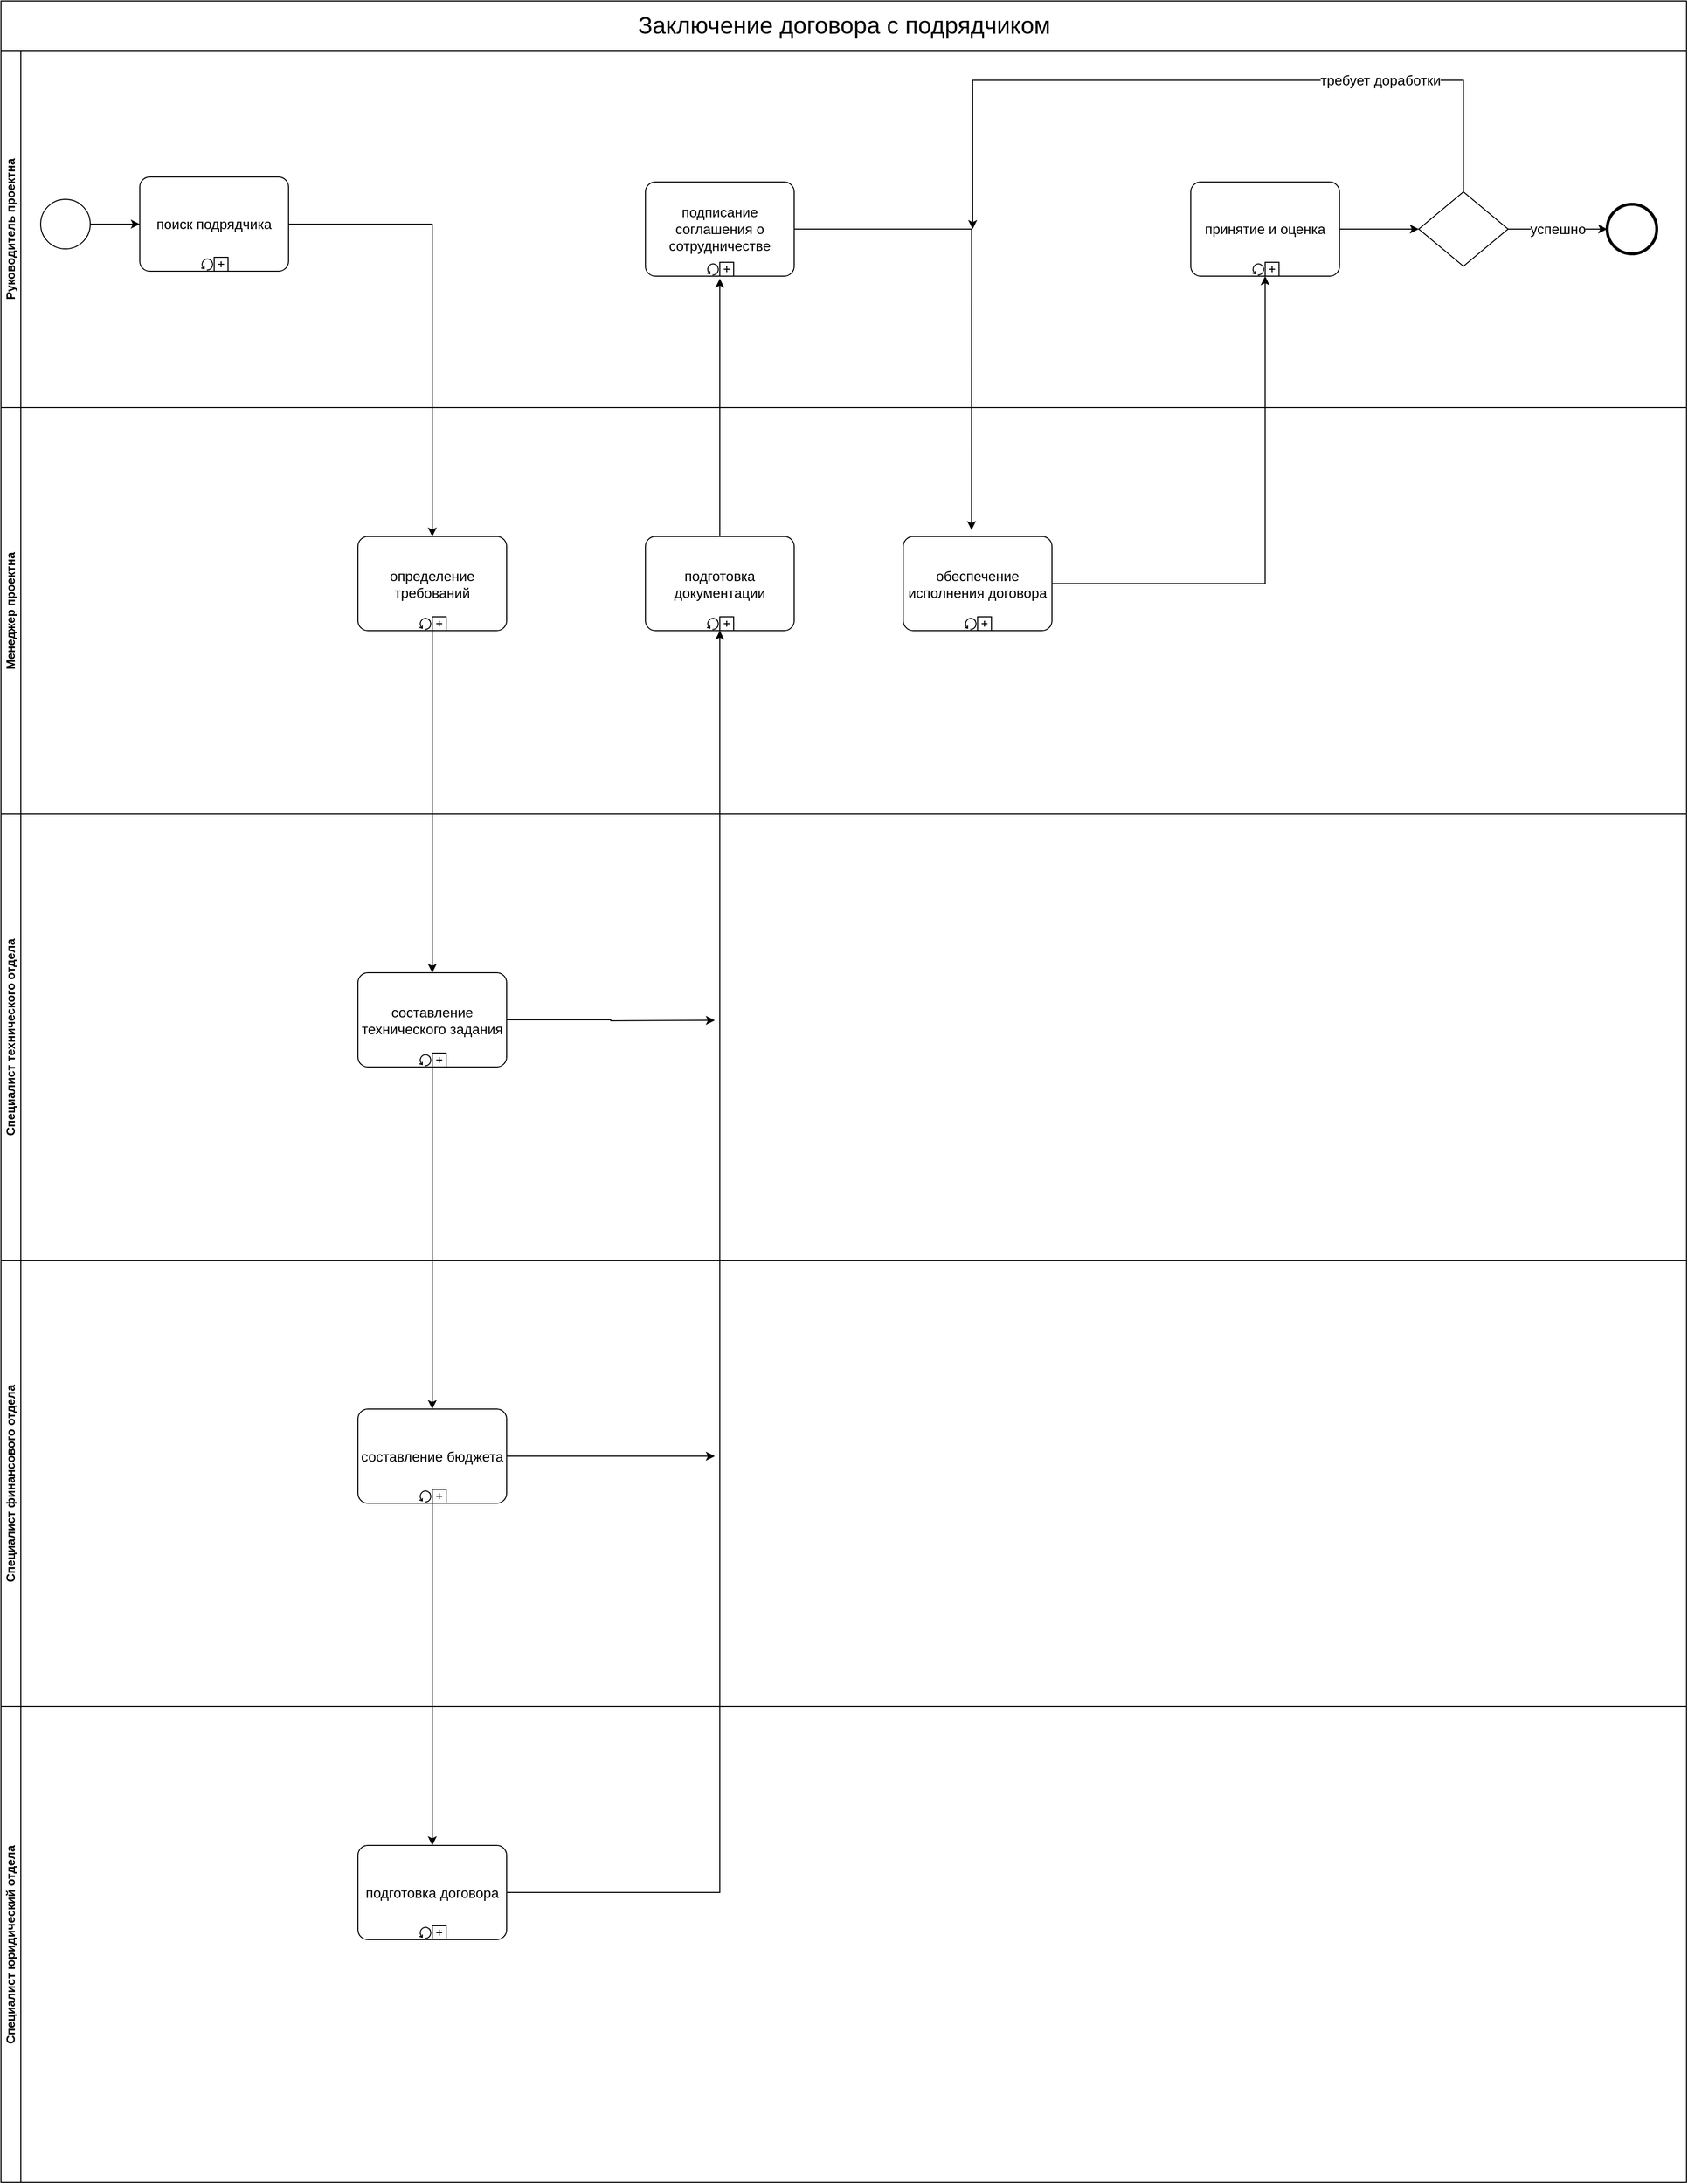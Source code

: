 <mxfile version="21.5.0" type="google">
  <diagram name="Page-1" id="2a216829-ef6e-dabb-86c1-c78162f3ba2b">
    <mxGraphModel grid="1" page="1" gridSize="10" guides="1" tooltips="1" connect="1" arrows="1" fold="1" pageScale="1" pageWidth="850" pageHeight="1100" background="none" math="0" shadow="0">
      <root>
        <mxCell id="0" />
        <mxCell id="1" parent="0" />
        <mxCell id="D5V9Ya8m6qbn9tGRQEsH-2" value="Руководитель проектна" style="swimlane;startSize=20;horizontal=0;html=1;whiteSpace=wrap;" vertex="1" parent="1">
          <mxGeometry y="50" width="1700" height="360" as="geometry" />
        </mxCell>
        <mxCell id="D5V9Ya8m6qbn9tGRQEsH-13" style="edgeStyle=orthogonalEdgeStyle;rounded=0;orthogonalLoop=1;jettySize=auto;html=1;entryX=0;entryY=0.5;entryDx=0;entryDy=0;entryPerimeter=0;" edge="1" parent="D5V9Ya8m6qbn9tGRQEsH-2" source="D5V9Ya8m6qbn9tGRQEsH-8" target="D5V9Ya8m6qbn9tGRQEsH-12">
          <mxGeometry relative="1" as="geometry" />
        </mxCell>
        <mxCell id="D5V9Ya8m6qbn9tGRQEsH-8" value="" style="shape=mxgraph.bpmn.shape;html=1;verticalLabelPosition=bottom;labelBackgroundColor=#ffffff;verticalAlign=top;perimeter=ellipsePerimeter;outline=standard;symbol=general;" vertex="1" parent="D5V9Ya8m6qbn9tGRQEsH-2">
          <mxGeometry x="40" y="150" width="50" height="50" as="geometry" />
        </mxCell>
        <mxCell id="D5V9Ya8m6qbn9tGRQEsH-9" value="" style="shape=mxgraph.bpmn.shape;html=1;verticalLabelPosition=bottom;labelBackgroundColor=#ffffff;verticalAlign=top;perimeter=ellipsePerimeter;outline=end;symbol=general;" vertex="1" parent="D5V9Ya8m6qbn9tGRQEsH-2">
          <mxGeometry x="1620" y="155" width="50" height="50" as="geometry" />
        </mxCell>
        <mxCell id="D5V9Ya8m6qbn9tGRQEsH-12" value="&lt;font style=&quot;font-size: 14px;&quot;&gt;поиск подрядчика&lt;/font&gt;" style="points=[[0.25,0,0],[0.5,0,0],[0.75,0,0],[1,0.25,0],[1,0.5,0],[1,0.75,0],[0.75,1,0],[0.5,1,0],[0.25,1,0],[0,0.75,0],[0,0.5,0],[0,0.25,0]];shape=mxgraph.bpmn.task;whiteSpace=wrap;rectStyle=rounded;size=10;html=1;container=1;expand=0;collapsible=0;taskMarker=abstract;isLoopStandard=1;isLoopSub=1;" vertex="1" parent="D5V9Ya8m6qbn9tGRQEsH-2">
          <mxGeometry x="140" y="127.5" width="150" height="95" as="geometry" />
        </mxCell>
        <mxCell id="D5V9Ya8m6qbn9tGRQEsH-20" value="&lt;span style=&quot;font-size: 14px;&quot;&gt;подписание соглашения о сотрудничестве&lt;/span&gt;" style="points=[[0.25,0,0],[0.5,0,0],[0.75,0,0],[1,0.25,0],[1,0.5,0],[1,0.75,0],[0.75,1,0],[0.5,1,0],[0.25,1,0],[0,0.75,0],[0,0.5,0],[0,0.25,0]];shape=mxgraph.bpmn.task;whiteSpace=wrap;rectStyle=rounded;size=10;html=1;container=1;expand=0;collapsible=0;taskMarker=abstract;isLoopStandard=1;isLoopSub=1;" vertex="1" parent="D5V9Ya8m6qbn9tGRQEsH-2">
          <mxGeometry x="650" y="132.5" width="150" height="95" as="geometry" />
        </mxCell>
        <mxCell id="D5V9Ya8m6qbn9tGRQEsH-37" style="edgeStyle=orthogonalEdgeStyle;rounded=0;orthogonalLoop=1;jettySize=auto;html=1;entryX=0;entryY=0.5;entryDx=0;entryDy=0;entryPerimeter=0;" edge="1" parent="D5V9Ya8m6qbn9tGRQEsH-2" source="D5V9Ya8m6qbn9tGRQEsH-34" target="D5V9Ya8m6qbn9tGRQEsH-36">
          <mxGeometry relative="1" as="geometry">
            <mxPoint x="1420" y="180" as="targetPoint" />
          </mxGeometry>
        </mxCell>
        <mxCell id="D5V9Ya8m6qbn9tGRQEsH-34" value="&lt;font style=&quot;font-size: 14px;&quot;&gt;принятие и оценка&lt;/font&gt;&lt;span id=&quot;docs-internal-guid-2758c0f2-7fff-efd6-7426-acdce293a323&quot;&gt;&lt;/span&gt;" style="points=[[0.25,0,0],[0.5,0,0],[0.75,0,0],[1,0.25,0],[1,0.5,0],[1,0.75,0],[0.75,1,0],[0.5,1,0],[0.25,1,0],[0,0.75,0],[0,0.5,0],[0,0.25,0]];shape=mxgraph.bpmn.task;whiteSpace=wrap;rectStyle=rounded;size=10;html=1;container=1;expand=0;collapsible=0;taskMarker=abstract;isLoopStandard=1;isLoopSub=1;" vertex="1" parent="D5V9Ya8m6qbn9tGRQEsH-2">
          <mxGeometry x="1200" y="132.5" width="150" height="95" as="geometry" />
        </mxCell>
        <mxCell id="D5V9Ya8m6qbn9tGRQEsH-38" value="&lt;font style=&quot;font-size: 14px;&quot;&gt;успешно&lt;/font&gt;" style="edgeStyle=orthogonalEdgeStyle;rounded=0;orthogonalLoop=1;jettySize=auto;html=1;" edge="1" parent="D5V9Ya8m6qbn9tGRQEsH-2" source="D5V9Ya8m6qbn9tGRQEsH-36" target="D5V9Ya8m6qbn9tGRQEsH-9">
          <mxGeometry relative="1" as="geometry" />
        </mxCell>
        <mxCell id="D5V9Ya8m6qbn9tGRQEsH-40" style="edgeStyle=orthogonalEdgeStyle;rounded=0;orthogonalLoop=1;jettySize=auto;html=1;" edge="1" parent="D5V9Ya8m6qbn9tGRQEsH-2" source="D5V9Ya8m6qbn9tGRQEsH-36">
          <mxGeometry relative="1" as="geometry">
            <mxPoint x="980" y="180" as="targetPoint" />
            <Array as="points">
              <mxPoint x="1475" y="30" />
              <mxPoint x="980" y="30" />
            </Array>
          </mxGeometry>
        </mxCell>
        <mxCell id="D5V9Ya8m6qbn9tGRQEsH-41" value="&lt;font style=&quot;font-size: 14px;&quot;&gt;требует доработки&lt;/font&gt;" style="edgeLabel;html=1;align=center;verticalAlign=middle;resizable=0;points=[];" connectable="0" vertex="1" parent="D5V9Ya8m6qbn9tGRQEsH-40">
          <mxGeometry x="-0.48" relative="1" as="geometry">
            <mxPoint as="offset" />
          </mxGeometry>
        </mxCell>
        <mxCell id="D5V9Ya8m6qbn9tGRQEsH-36" value="" style="points=[[0.25,0.25,0],[0.5,0,0],[0.75,0.25,0],[1,0.5,0],[0.75,0.75,0],[0.5,1,0],[0.25,0.75,0],[0,0.5,0]];shape=mxgraph.bpmn.gateway2;html=1;verticalLabelPosition=bottom;labelBackgroundColor=#ffffff;verticalAlign=top;align=center;perimeter=rhombusPerimeter;outlineConnect=0;outline=none;symbol=none;" vertex="1" parent="D5V9Ya8m6qbn9tGRQEsH-2">
          <mxGeometry x="1430" y="142.5" width="90" height="75" as="geometry" />
        </mxCell>
        <mxCell id="D5V9Ya8m6qbn9tGRQEsH-3" value="Менеджер проектна" style="swimlane;startSize=20;horizontal=0;html=1;whiteSpace=wrap;" vertex="1" parent="1">
          <mxGeometry y="410" width="1700" height="410" as="geometry" />
        </mxCell>
        <mxCell id="D5V9Ya8m6qbn9tGRQEsH-14" value="&lt;font style=&quot;font-size: 14px;&quot;&gt;определение требований&lt;/font&gt;" style="points=[[0.25,0,0],[0.5,0,0],[0.75,0,0],[1,0.25,0],[1,0.5,0],[1,0.75,0],[0.75,1,0],[0.5,1,0],[0.25,1,0],[0,0.75,0],[0,0.5,0],[0,0.25,0]];shape=mxgraph.bpmn.task;whiteSpace=wrap;rectStyle=rounded;size=10;html=1;container=1;expand=0;collapsible=0;taskMarker=abstract;isLoopStandard=1;isLoopSub=1;" vertex="1" parent="D5V9Ya8m6qbn9tGRQEsH-3">
          <mxGeometry x="360" y="130" width="150" height="95" as="geometry" />
        </mxCell>
        <mxCell id="D5V9Ya8m6qbn9tGRQEsH-24" style="edgeStyle=orthogonalEdgeStyle;rounded=0;orthogonalLoop=1;jettySize=auto;html=1;" edge="1" parent="D5V9Ya8m6qbn9tGRQEsH-3" source="D5V9Ya8m6qbn9tGRQEsH-21">
          <mxGeometry relative="1" as="geometry">
            <mxPoint x="725" y="-130" as="targetPoint" />
          </mxGeometry>
        </mxCell>
        <mxCell id="D5V9Ya8m6qbn9tGRQEsH-21" value="&lt;font style=&quot;font-size: 14px;&quot;&gt;подготовка документации&lt;/font&gt;" style="points=[[0.25,0,0],[0.5,0,0],[0.75,0,0],[1,0.25,0],[1,0.5,0],[1,0.75,0],[0.75,1,0],[0.5,1,0],[0.25,1,0],[0,0.75,0],[0,0.5,0],[0,0.25,0]];shape=mxgraph.bpmn.task;whiteSpace=wrap;rectStyle=rounded;size=10;html=1;container=1;expand=0;collapsible=0;taskMarker=abstract;isLoopStandard=1;isLoopSub=1;" vertex="1" parent="D5V9Ya8m6qbn9tGRQEsH-3">
          <mxGeometry x="650" y="130" width="150" height="95" as="geometry" />
        </mxCell>
        <mxCell id="D5V9Ya8m6qbn9tGRQEsH-29" value="&lt;font style=&quot;font-size: 14px;&quot;&gt;обеспечение исполнения договора&lt;/font&gt;" style="points=[[0.25,0,0],[0.5,0,0],[0.75,0,0],[1,0.25,0],[1,0.5,0],[1,0.75,0],[0.75,1,0],[0.5,1,0],[0.25,1,0],[0,0.75,0],[0,0.5,0],[0,0.25,0]];shape=mxgraph.bpmn.task;whiteSpace=wrap;rectStyle=rounded;size=10;html=1;container=1;expand=0;collapsible=0;taskMarker=abstract;isLoopStandard=1;isLoopSub=1;" vertex="1" parent="D5V9Ya8m6qbn9tGRQEsH-3">
          <mxGeometry x="910" y="130" width="150" height="95" as="geometry" />
        </mxCell>
        <mxCell id="D5V9Ya8m6qbn9tGRQEsH-4" value="Специалист технического отдела" style="swimlane;startSize=20;horizontal=0;html=1;whiteSpace=wrap;" vertex="1" parent="1">
          <mxGeometry y="820" width="1700" height="450" as="geometry" />
        </mxCell>
        <mxCell id="D5V9Ya8m6qbn9tGRQEsH-23" style="edgeStyle=orthogonalEdgeStyle;rounded=0;orthogonalLoop=1;jettySize=auto;html=1;" edge="1" parent="D5V9Ya8m6qbn9tGRQEsH-4" source="D5V9Ya8m6qbn9tGRQEsH-16">
          <mxGeometry relative="1" as="geometry">
            <mxPoint x="720" y="208" as="targetPoint" />
          </mxGeometry>
        </mxCell>
        <mxCell id="D5V9Ya8m6qbn9tGRQEsH-16" value="&lt;font style=&quot;font-size: 14px;&quot;&gt;составление технического задания&lt;/font&gt;" style="points=[[0.25,0,0],[0.5,0,0],[0.75,0,0],[1,0.25,0],[1,0.5,0],[1,0.75,0],[0.75,1,0],[0.5,1,0],[0.25,1,0],[0,0.75,0],[0,0.5,0],[0,0.25,0]];shape=mxgraph.bpmn.task;whiteSpace=wrap;rectStyle=rounded;size=10;html=1;container=1;expand=0;collapsible=0;taskMarker=abstract;isLoopStandard=1;isLoopSub=1;" vertex="1" parent="D5V9Ya8m6qbn9tGRQEsH-4">
          <mxGeometry x="360" y="160" width="150" height="95" as="geometry" />
        </mxCell>
        <mxCell id="D5V9Ya8m6qbn9tGRQEsH-6" value="Специалист финансового отдела" style="swimlane;startSize=20;horizontal=0;html=1;whiteSpace=wrap;" vertex="1" parent="1">
          <mxGeometry y="1270" width="1700" height="450" as="geometry" />
        </mxCell>
        <mxCell id="D5V9Ya8m6qbn9tGRQEsH-27" style="edgeStyle=orthogonalEdgeStyle;rounded=0;orthogonalLoop=1;jettySize=auto;html=1;" edge="1" parent="D5V9Ya8m6qbn9tGRQEsH-6" source="D5V9Ya8m6qbn9tGRQEsH-18">
          <mxGeometry relative="1" as="geometry">
            <mxPoint x="720" y="197.5" as="targetPoint" />
          </mxGeometry>
        </mxCell>
        <mxCell id="D5V9Ya8m6qbn9tGRQEsH-18" value="&lt;font style=&quot;font-size: 14px;&quot;&gt;составление бюджета&lt;/font&gt;" style="points=[[0.25,0,0],[0.5,0,0],[0.75,0,0],[1,0.25,0],[1,0.5,0],[1,0.75,0],[0.75,1,0],[0.5,1,0],[0.25,1,0],[0,0.75,0],[0,0.5,0],[0,0.25,0]];shape=mxgraph.bpmn.task;whiteSpace=wrap;rectStyle=rounded;size=10;html=1;container=1;expand=0;collapsible=0;taskMarker=abstract;isLoopStandard=1;isLoopSub=1;" vertex="1" parent="D5V9Ya8m6qbn9tGRQEsH-6">
          <mxGeometry x="360" y="150" width="150" height="95" as="geometry" />
        </mxCell>
        <mxCell id="D5V9Ya8m6qbn9tGRQEsH-7" value="Специалист юридический отдела" style="swimlane;startSize=20;horizontal=0;html=1;whiteSpace=wrap;" vertex="1" parent="1">
          <mxGeometry y="1720" width="1700" height="480" as="geometry" />
        </mxCell>
        <mxCell id="D5V9Ya8m6qbn9tGRQEsH-25" value="&lt;font style=&quot;font-size: 14px;&quot;&gt;подготовка договора&lt;/font&gt;" style="points=[[0.25,0,0],[0.5,0,0],[0.75,0,0],[1,0.25,0],[1,0.5,0],[1,0.75,0],[0.75,1,0],[0.5,1,0],[0.25,1,0],[0,0.75,0],[0,0.5,0],[0,0.25,0]];shape=mxgraph.bpmn.task;whiteSpace=wrap;rectStyle=rounded;size=10;html=1;container=1;expand=0;collapsible=0;taskMarker=abstract;isLoopStandard=1;isLoopSub=1;" vertex="1" parent="D5V9Ya8m6qbn9tGRQEsH-7">
          <mxGeometry x="360" y="140" width="150" height="95" as="geometry" />
        </mxCell>
        <mxCell id="D5V9Ya8m6qbn9tGRQEsH-10" value="" style="swimlane;html=1;startSize=20;fontStyle=0;collapsible=0;horizontal=1;swimlaneLine=0;fillColor=none;whiteSpace=wrap;" vertex="1" parent="1">
          <mxGeometry width="1700" height="50" as="geometry" />
        </mxCell>
        <mxCell id="D5V9Ya8m6qbn9tGRQEsH-11" value="&lt;font style=&quot;font-size: 24px;&quot;&gt;Заключение договора с подрядчиком&lt;/font&gt;" style="text;html=1;align=center;verticalAlign=middle;resizable=0;points=[];autosize=1;strokeColor=none;fillColor=none;" vertex="1" parent="D5V9Ya8m6qbn9tGRQEsH-10">
          <mxGeometry x="630" y="5" width="440" height="40" as="geometry" />
        </mxCell>
        <mxCell id="D5V9Ya8m6qbn9tGRQEsH-15" style="edgeStyle=orthogonalEdgeStyle;rounded=0;orthogonalLoop=1;jettySize=auto;html=1;entryX=0.5;entryY=0;entryDx=0;entryDy=0;entryPerimeter=0;" edge="1" parent="1" source="D5V9Ya8m6qbn9tGRQEsH-12" target="D5V9Ya8m6qbn9tGRQEsH-14">
          <mxGeometry relative="1" as="geometry">
            <mxPoint x="340" y="600" as="targetPoint" />
          </mxGeometry>
        </mxCell>
        <mxCell id="D5V9Ya8m6qbn9tGRQEsH-17" style="edgeStyle=orthogonalEdgeStyle;rounded=0;orthogonalLoop=1;jettySize=auto;html=1;" edge="1" parent="1" source="D5V9Ya8m6qbn9tGRQEsH-14">
          <mxGeometry relative="1" as="geometry">
            <mxPoint x="435" y="980" as="targetPoint" />
          </mxGeometry>
        </mxCell>
        <mxCell id="D5V9Ya8m6qbn9tGRQEsH-19" style="edgeStyle=orthogonalEdgeStyle;rounded=0;orthogonalLoop=1;jettySize=auto;html=1;entryX=0.5;entryY=0;entryDx=0;entryDy=0;entryPerimeter=0;" edge="1" parent="1" source="D5V9Ya8m6qbn9tGRQEsH-16" target="D5V9Ya8m6qbn9tGRQEsH-18">
          <mxGeometry relative="1" as="geometry" />
        </mxCell>
        <mxCell id="D5V9Ya8m6qbn9tGRQEsH-26" style="edgeStyle=orthogonalEdgeStyle;rounded=0;orthogonalLoop=1;jettySize=auto;html=1;entryX=0.5;entryY=1;entryDx=0;entryDy=0;entryPerimeter=0;" edge="1" parent="1" source="D5V9Ya8m6qbn9tGRQEsH-25" target="D5V9Ya8m6qbn9tGRQEsH-21">
          <mxGeometry relative="1" as="geometry">
            <mxPoint x="730" y="650" as="targetPoint" />
          </mxGeometry>
        </mxCell>
        <mxCell id="D5V9Ya8m6qbn9tGRQEsH-28" style="edgeStyle=orthogonalEdgeStyle;rounded=0;orthogonalLoop=1;jettySize=auto;html=1;entryX=0.5;entryY=0;entryDx=0;entryDy=0;entryPerimeter=0;" edge="1" parent="1" source="D5V9Ya8m6qbn9tGRQEsH-18" target="D5V9Ya8m6qbn9tGRQEsH-25">
          <mxGeometry relative="1" as="geometry" />
        </mxCell>
        <mxCell id="D5V9Ya8m6qbn9tGRQEsH-33" style="edgeStyle=orthogonalEdgeStyle;rounded=0;orthogonalLoop=1;jettySize=auto;html=1;entryX=0.459;entryY=-0.069;entryDx=0;entryDy=0;entryPerimeter=0;" edge="1" parent="1" source="D5V9Ya8m6qbn9tGRQEsH-20" target="D5V9Ya8m6qbn9tGRQEsH-29">
          <mxGeometry relative="1" as="geometry" />
        </mxCell>
        <mxCell id="D5V9Ya8m6qbn9tGRQEsH-35" style="edgeStyle=orthogonalEdgeStyle;rounded=0;orthogonalLoop=1;jettySize=auto;html=1;entryX=0.5;entryY=1;entryDx=0;entryDy=0;entryPerimeter=0;" edge="1" parent="1" source="D5V9Ya8m6qbn9tGRQEsH-29" target="D5V9Ya8m6qbn9tGRQEsH-34">
          <mxGeometry relative="1" as="geometry">
            <mxPoint x="1275" y="285" as="targetPoint" />
          </mxGeometry>
        </mxCell>
      </root>
    </mxGraphModel>
  </diagram>
</mxfile>
